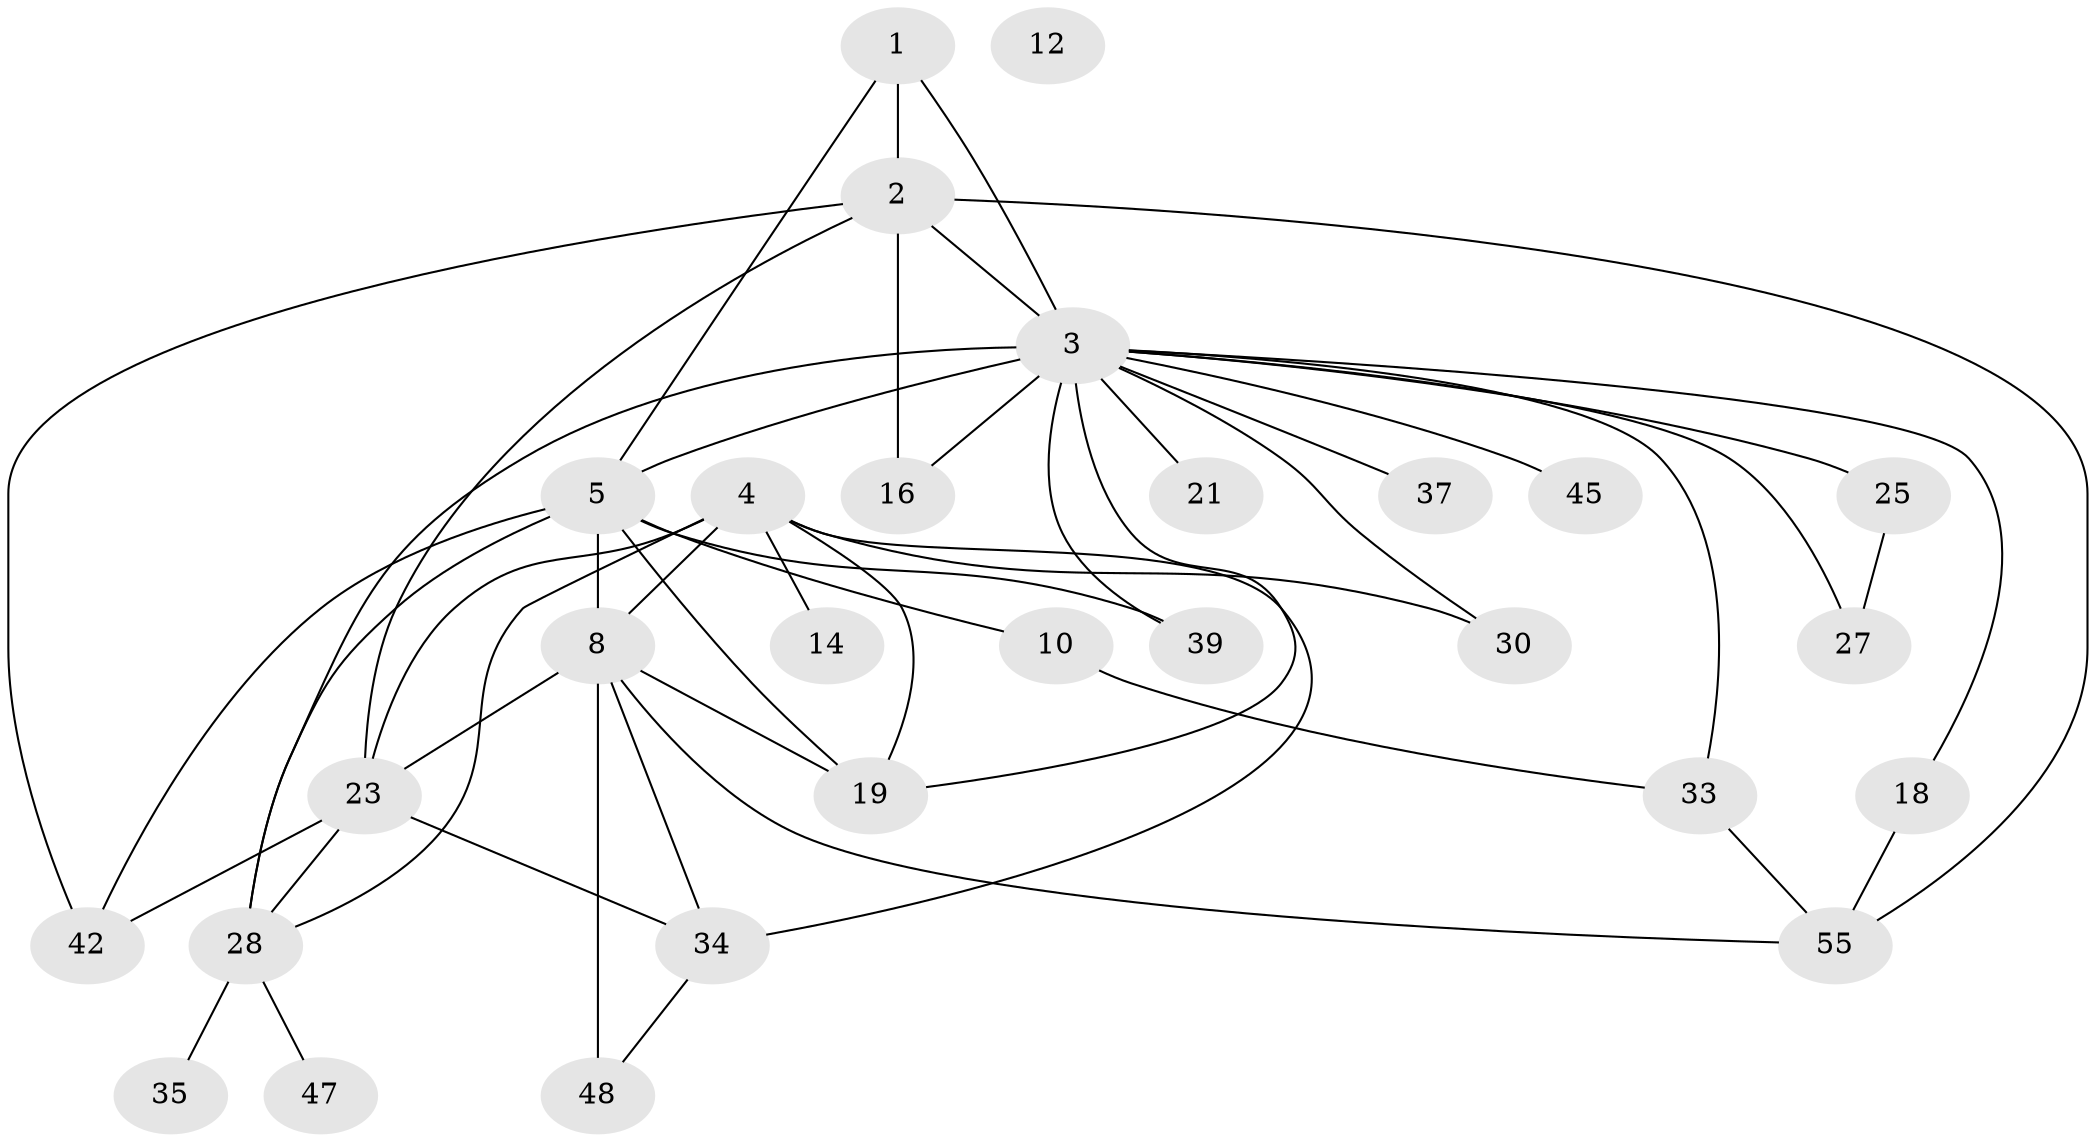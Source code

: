 // original degree distribution, {2: 0.17543859649122806, 5: 0.17543859649122806, 8: 0.017543859649122806, 4: 0.12280701754385964, 3: 0.24561403508771928, 6: 0.07017543859649122, 0: 0.017543859649122806, 1: 0.15789473684210525, 7: 0.017543859649122806}
// Generated by graph-tools (version 1.1) at 2025/12/03/09/25 04:12:52]
// undirected, 28 vertices, 49 edges
graph export_dot {
graph [start="1"]
  node [color=gray90,style=filled];
  1 [super="+57"];
  2 [super="+9+40+26"];
  3 [super="+11+7+43+32"];
  4 [super="+13+29+6"];
  5 [super="+36+46"];
  8 [super="+52+17+38+15+20"];
  10;
  12;
  14;
  16;
  18;
  19;
  21;
  23 [super="+24"];
  25;
  27;
  28 [super="+53"];
  30;
  33;
  34;
  35;
  37;
  39;
  42;
  45;
  47;
  48;
  55 [super="+56"];
  1 -- 5;
  1 -- 3;
  1 -- 2;
  2 -- 23 [weight=2];
  2 -- 3 [weight=2];
  2 -- 42;
  2 -- 55;
  2 -- 16;
  3 -- 18;
  3 -- 30;
  3 -- 37;
  3 -- 25;
  3 -- 5 [weight=2];
  3 -- 16;
  3 -- 39;
  3 -- 27;
  3 -- 45;
  3 -- 19;
  3 -- 28 [weight=2];
  3 -- 33;
  3 -- 21;
  4 -- 23 [weight=2];
  4 -- 34 [weight=2];
  4 -- 30 [weight=2];
  4 -- 28;
  4 -- 14;
  4 -- 19;
  4 -- 8;
  5 -- 19 [weight=2];
  5 -- 10;
  5 -- 42;
  5 -- 28;
  5 -- 8 [weight=4];
  5 -- 39;
  8 -- 19;
  8 -- 55;
  8 -- 48 [weight=2];
  8 -- 34;
  8 -- 23;
  10 -- 33;
  18 -- 55;
  23 -- 42;
  23 -- 34;
  23 -- 28;
  25 -- 27;
  28 -- 35;
  28 -- 47;
  33 -- 55;
  34 -- 48;
}
